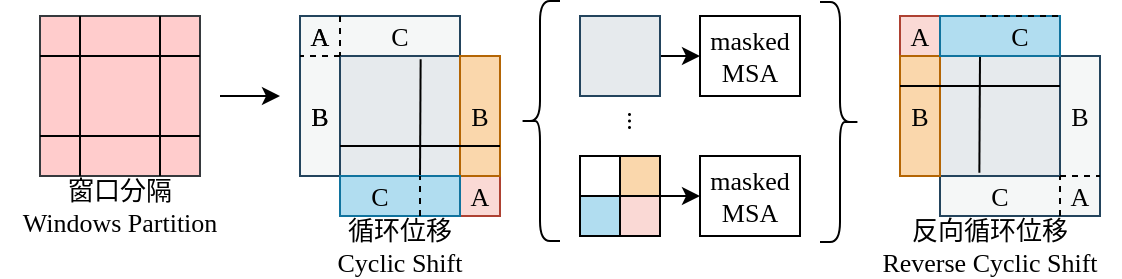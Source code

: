 <mxfile version="21.3.0" type="github">
  <diagram name="第 1 页" id="EcDCA8JuO3WvVQXq8Ct3">
    <mxGraphModel dx="683" dy="384" grid="1" gridSize="10" guides="1" tooltips="1" connect="1" arrows="1" fold="1" page="1" pageScale="1" pageWidth="583" pageHeight="827" math="0" shadow="0">
      <root>
        <mxCell id="0" />
        <mxCell id="1" parent="0" />
        <mxCell id="YpP6A7r4p4-_vK5lrl9E-9" value="" style="group" vertex="1" connectable="0" parent="1">
          <mxGeometry x="30" y="10" width="80" height="80" as="geometry" />
        </mxCell>
        <mxCell id="YpP6A7r4p4-_vK5lrl9E-1" value="" style="whiteSpace=wrap;html=1;aspect=fixed;fillColor=#ffcccc;fillStyle=auto;strokeColor=#36393d;" vertex="1" parent="YpP6A7r4p4-_vK5lrl9E-9">
          <mxGeometry width="80" height="80" as="geometry" />
        </mxCell>
        <mxCell id="YpP6A7r4p4-_vK5lrl9E-5" value="" style="endArrow=none;html=1;rounded=0;exitX=0;exitY=0.25;exitDx=0;exitDy=0;entryX=1;entryY=0.25;entryDx=0;entryDy=0;" edge="1" parent="YpP6A7r4p4-_vK5lrl9E-9" source="YpP6A7r4p4-_vK5lrl9E-1" target="YpP6A7r4p4-_vK5lrl9E-1">
          <mxGeometry width="50" height="50" relative="1" as="geometry">
            <mxPoint x="70" y="90" as="sourcePoint" />
            <mxPoint x="120" y="40" as="targetPoint" />
          </mxGeometry>
        </mxCell>
        <mxCell id="YpP6A7r4p4-_vK5lrl9E-6" value="" style="endArrow=none;html=1;rounded=0;exitX=0;exitY=0.75;exitDx=0;exitDy=0;entryX=1;entryY=0.75;entryDx=0;entryDy=0;" edge="1" parent="YpP6A7r4p4-_vK5lrl9E-9" source="YpP6A7r4p4-_vK5lrl9E-1" target="YpP6A7r4p4-_vK5lrl9E-1">
          <mxGeometry width="50" height="50" relative="1" as="geometry">
            <mxPoint x="10" y="30" as="sourcePoint" />
            <mxPoint x="90" y="30" as="targetPoint" />
          </mxGeometry>
        </mxCell>
        <mxCell id="YpP6A7r4p4-_vK5lrl9E-7" value="" style="endArrow=none;html=1;rounded=0;exitX=0.25;exitY=0;exitDx=0;exitDy=0;entryX=0.25;entryY=1;entryDx=0;entryDy=0;" edge="1" parent="YpP6A7r4p4-_vK5lrl9E-9" source="YpP6A7r4p4-_vK5lrl9E-1" target="YpP6A7r4p4-_vK5lrl9E-1">
          <mxGeometry width="50" height="50" relative="1" as="geometry">
            <mxPoint x="10" y="70" as="sourcePoint" />
            <mxPoint x="90" y="70" as="targetPoint" />
          </mxGeometry>
        </mxCell>
        <mxCell id="YpP6A7r4p4-_vK5lrl9E-8" value="" style="endArrow=none;html=1;rounded=0;exitX=0.75;exitY=1;exitDx=0;exitDy=0;entryX=0.75;entryY=0;entryDx=0;entryDy=0;" edge="1" parent="YpP6A7r4p4-_vK5lrl9E-9" source="YpP6A7r4p4-_vK5lrl9E-1" target="YpP6A7r4p4-_vK5lrl9E-1">
          <mxGeometry width="50" height="50" relative="1" as="geometry">
            <mxPoint x="20" y="80" as="sourcePoint" />
            <mxPoint x="100" y="80" as="targetPoint" />
          </mxGeometry>
        </mxCell>
        <mxCell id="YpP6A7r4p4-_vK5lrl9E-41" value="" style="group;fillColor=default;container=0;" vertex="1" connectable="0" parent="1">
          <mxGeometry x="150" y="10" width="120" height="100" as="geometry" />
        </mxCell>
        <mxCell id="YpP6A7r4p4-_vK5lrl9E-42" value="" style="endArrow=classic;html=1;rounded=0;entryX=0;entryY=0;entryDx=0;entryDy=0;" edge="1" parent="1" target="YpP6A7r4p4-_vK5lrl9E-38">
          <mxGeometry width="50" height="50" relative="1" as="geometry">
            <mxPoint x="120" y="50" as="sourcePoint" />
            <mxPoint x="180" y="40" as="targetPoint" />
          </mxGeometry>
        </mxCell>
        <mxCell id="YpP6A7r4p4-_vK5lrl9E-43" value="窗口分隔&lt;br&gt;&lt;font face=&quot;Times New Roman&quot;&gt;Windows Partition&lt;/font&gt;" style="text;html=1;strokeColor=none;fillColor=none;align=center;verticalAlign=middle;whiteSpace=wrap;rounded=0;fontFamily=宋体;fontSize=13;" vertex="1" parent="1">
          <mxGeometry x="10" y="90" width="120" height="30" as="geometry" />
        </mxCell>
        <mxCell id="YpP6A7r4p4-_vK5lrl9E-44" value="循环位移&lt;br&gt;&lt;font face=&quot;Times New Roman&quot;&gt;Cyclic Shift&lt;/font&gt;" style="text;html=1;strokeColor=none;fillColor=none;align=center;verticalAlign=middle;whiteSpace=wrap;rounded=0;fontFamily=宋体;fontSize=13;" vertex="1" parent="1">
          <mxGeometry x="165" y="110" width="90" height="30" as="geometry" />
        </mxCell>
        <mxCell id="YpP6A7r4p4-_vK5lrl9E-56" style="edgeStyle=orthogonalEdgeStyle;rounded=0;orthogonalLoop=1;jettySize=auto;html=1;exitX=1;exitY=0.5;exitDx=0;exitDy=0;entryX=0;entryY=0.5;entryDx=0;entryDy=0;" edge="1" parent="1" source="YpP6A7r4p4-_vK5lrl9E-45" target="YpP6A7r4p4-_vK5lrl9E-54">
          <mxGeometry relative="1" as="geometry" />
        </mxCell>
        <mxCell id="YpP6A7r4p4-_vK5lrl9E-45" value="" style="whiteSpace=wrap;html=1;aspect=fixed;fillStyle=auto;fillColor=#E6EAED;strokeColor=#23445d;" vertex="1" parent="1">
          <mxGeometry x="300" y="10" width="40" height="40" as="geometry" />
        </mxCell>
        <mxCell id="YpP6A7r4p4-_vK5lrl9E-47" value="" style="rounded=0;whiteSpace=wrap;html=1;fillColor=#FAD9D5;" vertex="1" parent="1">
          <mxGeometry x="320" y="100" width="20" height="20" as="geometry" />
        </mxCell>
        <mxCell id="YpP6A7r4p4-_vK5lrl9E-48" value="" style="rounded=0;whiteSpace=wrap;html=1;fillColor=#B1DDF0;" vertex="1" parent="1">
          <mxGeometry x="300" y="100" width="20" height="20" as="geometry" />
        </mxCell>
        <mxCell id="YpP6A7r4p4-_vK5lrl9E-57" style="edgeStyle=orthogonalEdgeStyle;rounded=0;orthogonalLoop=1;jettySize=auto;html=1;exitX=1;exitY=1;exitDx=0;exitDy=0;entryX=0;entryY=0.5;entryDx=0;entryDy=0;" edge="1" parent="1" source="YpP6A7r4p4-_vK5lrl9E-49" target="YpP6A7r4p4-_vK5lrl9E-55">
          <mxGeometry relative="1" as="geometry" />
        </mxCell>
        <mxCell id="YpP6A7r4p4-_vK5lrl9E-49" value="" style="rounded=0;whiteSpace=wrap;html=1;fillColor=#FAD7AC;" vertex="1" parent="1">
          <mxGeometry x="320" y="80" width="20" height="20" as="geometry" />
        </mxCell>
        <mxCell id="YpP6A7r4p4-_vK5lrl9E-50" value="" style="rounded=0;whiteSpace=wrap;html=1;" vertex="1" parent="1">
          <mxGeometry x="300" y="80" width="20" height="20" as="geometry" />
        </mxCell>
        <mxCell id="YpP6A7r4p4-_vK5lrl9E-51" value="" style="group" vertex="1" connectable="0" parent="1">
          <mxGeometry x="160" y="10" width="110" height="100" as="geometry" />
        </mxCell>
        <mxCell id="YpP6A7r4p4-_vK5lrl9E-11" value="" style="whiteSpace=wrap;html=1;aspect=fixed;fillStyle=auto;fillColor=#F5F7F7;strokeColor=#23445d;" vertex="1" parent="YpP6A7r4p4-_vK5lrl9E-51">
          <mxGeometry width="80" height="80" as="geometry" />
        </mxCell>
        <mxCell id="YpP6A7r4p4-_vK5lrl9E-16" value="" style="whiteSpace=wrap;html=1;aspect=fixed;fillStyle=auto;fillColor=#E6EAED;strokeColor=#23445d;" vertex="1" parent="YpP6A7r4p4-_vK5lrl9E-51">
          <mxGeometry x="20" y="20" width="60" height="60" as="geometry" />
        </mxCell>
        <mxCell id="YpP6A7r4p4-_vK5lrl9E-28" value="" style="rounded=0;whiteSpace=wrap;html=1;fillColor=#fad9d5;strokeColor=#ae4132;" vertex="1" parent="YpP6A7r4p4-_vK5lrl9E-51">
          <mxGeometry x="80" y="80" width="20" height="20" as="geometry" />
        </mxCell>
        <mxCell id="YpP6A7r4p4-_vK5lrl9E-29" value="" style="rounded=0;whiteSpace=wrap;html=1;fillColor=#fad7ac;strokeColor=#b46504;" vertex="1" parent="YpP6A7r4p4-_vK5lrl9E-51">
          <mxGeometry x="80" y="20" width="20" height="60" as="geometry" />
        </mxCell>
        <mxCell id="YpP6A7r4p4-_vK5lrl9E-31" value="" style="endArrow=none;html=1;rounded=0;exitX=0;exitY=0.75;exitDx=0;exitDy=0;entryX=1;entryY=0.75;entryDx=0;entryDy=0;" edge="1" parent="YpP6A7r4p4-_vK5lrl9E-51" source="YpP6A7r4p4-_vK5lrl9E-16" target="YpP6A7r4p4-_vK5lrl9E-29">
          <mxGeometry width="50" height="50" relative="1" as="geometry">
            <mxPoint x="110" y="110" as="sourcePoint" />
            <mxPoint x="160" y="60" as="targetPoint" />
          </mxGeometry>
        </mxCell>
        <mxCell id="YpP6A7r4p4-_vK5lrl9E-32" value="" style="endArrow=none;html=1;rounded=0;exitX=0.672;exitY=0.028;exitDx=0;exitDy=0;exitPerimeter=0;" edge="1" parent="YpP6A7r4p4-_vK5lrl9E-51" source="YpP6A7r4p4-_vK5lrl9E-16">
          <mxGeometry width="50" height="50" relative="1" as="geometry">
            <mxPoint x="150" y="110" as="sourcePoint" />
            <mxPoint x="60" y="80" as="targetPoint" />
          </mxGeometry>
        </mxCell>
        <mxCell id="YpP6A7r4p4-_vK5lrl9E-24" value="A" style="text;html=1;strokeColor=none;fillColor=none;align=center;verticalAlign=middle;whiteSpace=wrap;rounded=0;fontSize=13;fontFamily=Times New Roman;" vertex="1" parent="YpP6A7r4p4-_vK5lrl9E-51">
          <mxGeometry x="70" y="80" width="40" height="20" as="geometry" />
        </mxCell>
        <mxCell id="YpP6A7r4p4-_vK5lrl9E-25" value="B" style="text;html=1;strokeColor=none;fillColor=none;align=center;verticalAlign=middle;whiteSpace=wrap;rounded=0;fontSize=13;fontFamily=Times New Roman;" vertex="1" parent="YpP6A7r4p4-_vK5lrl9E-51">
          <mxGeometry x="70" y="40" width="40" height="20" as="geometry" />
        </mxCell>
        <mxCell id="YpP6A7r4p4-_vK5lrl9E-34" value="" style="rounded=0;whiteSpace=wrap;html=1;fillColor=#b1ddf0;strokeColor=#10739e;" vertex="1" parent="YpP6A7r4p4-_vK5lrl9E-51">
          <mxGeometry x="20" y="80" width="60" height="20" as="geometry" />
        </mxCell>
        <mxCell id="YpP6A7r4p4-_vK5lrl9E-26" value="C" style="text;html=1;strokeColor=none;fillColor=none;align=center;verticalAlign=middle;whiteSpace=wrap;rounded=0;fontSize=13;fontFamily=Times New Roman;" vertex="1" parent="YpP6A7r4p4-_vK5lrl9E-51">
          <mxGeometry x="20" y="80" width="40" height="20" as="geometry" />
        </mxCell>
        <mxCell id="YpP6A7r4p4-_vK5lrl9E-35" value="" style="endArrow=none;dashed=1;html=1;rounded=0;entryX=1;entryY=0;entryDx=0;entryDy=0;" edge="1" parent="YpP6A7r4p4-_vK5lrl9E-51" target="YpP6A7r4p4-_vK5lrl9E-26">
          <mxGeometry width="50" height="50" relative="1" as="geometry">
            <mxPoint x="60" y="100" as="sourcePoint" />
            <mxPoint x="110" y="140" as="targetPoint" />
          </mxGeometry>
        </mxCell>
        <mxCell id="YpP6A7r4p4-_vK5lrl9E-36" value="" style="endArrow=none;dashed=1;html=1;rounded=0;exitX=0;exitY=0;exitDx=0;exitDy=0;entryX=0;entryY=0.25;entryDx=0;entryDy=0;" edge="1" parent="YpP6A7r4p4-_vK5lrl9E-51" source="YpP6A7r4p4-_vK5lrl9E-16" target="YpP6A7r4p4-_vK5lrl9E-11">
          <mxGeometry width="50" height="50" relative="1" as="geometry">
            <mxPoint x="110" y="120" as="sourcePoint" />
            <mxPoint x="160" y="70" as="targetPoint" />
          </mxGeometry>
        </mxCell>
        <mxCell id="YpP6A7r4p4-_vK5lrl9E-37" value="" style="endArrow=none;dashed=1;html=1;rounded=0;exitX=0.25;exitY=0;exitDx=0;exitDy=0;entryX=0;entryY=0;entryDx=0;entryDy=0;" edge="1" parent="YpP6A7r4p4-_vK5lrl9E-51" source="YpP6A7r4p4-_vK5lrl9E-11" target="YpP6A7r4p4-_vK5lrl9E-16">
          <mxGeometry width="50" height="50" relative="1" as="geometry">
            <mxPoint x="30" y="30" as="sourcePoint" />
            <mxPoint x="10" y="30" as="targetPoint" />
          </mxGeometry>
        </mxCell>
        <mxCell id="YpP6A7r4p4-_vK5lrl9E-39" value="C" style="text;html=1;strokeColor=none;fillColor=none;align=center;verticalAlign=middle;whiteSpace=wrap;rounded=0;fontSize=13;fontFamily=Times New Roman;" vertex="1" parent="YpP6A7r4p4-_vK5lrl9E-51">
          <mxGeometry x="30" width="40" height="20" as="geometry" />
        </mxCell>
        <mxCell id="YpP6A7r4p4-_vK5lrl9E-61" value="B" style="text;html=1;strokeColor=none;fillColor=none;align=center;verticalAlign=middle;whiteSpace=wrap;rounded=0;fontSize=13;fontFamily=Times New Roman;" vertex="1" parent="YpP6A7r4p4-_vK5lrl9E-51">
          <mxGeometry x="-10" y="40" width="40" height="20" as="geometry" />
        </mxCell>
        <mxCell id="YpP6A7r4p4-_vK5lrl9E-62" value="A" style="text;html=1;strokeColor=none;fillColor=none;align=center;verticalAlign=middle;whiteSpace=wrap;rounded=0;fontSize=13;fontFamily=Times New Roman;" vertex="1" parent="YpP6A7r4p4-_vK5lrl9E-51">
          <mxGeometry x="-10" width="40" height="20" as="geometry" />
        </mxCell>
        <mxCell id="YpP6A7r4p4-_vK5lrl9E-54" value="&lt;font face=&quot;Times New Roman&quot;&gt;masked&lt;br&gt;MSA&lt;/font&gt;" style="rounded=0;whiteSpace=wrap;html=1;fontSize=13;fontFamily=宋体;" vertex="1" parent="1">
          <mxGeometry x="360" y="10" width="50" height="40" as="geometry" />
        </mxCell>
        <mxCell id="YpP6A7r4p4-_vK5lrl9E-55" value="&lt;font face=&quot;Times New Roman&quot;&gt;masked&lt;br&gt;MSA&lt;/font&gt;" style="rounded=0;whiteSpace=wrap;html=1;fontSize=13;fontFamily=宋体;" vertex="1" parent="1">
          <mxGeometry x="360" y="80" width="50" height="40" as="geometry" />
        </mxCell>
        <mxCell id="YpP6A7r4p4-_vK5lrl9E-58" value="..." style="text;html=1;strokeColor=none;fillColor=none;align=center;verticalAlign=middle;whiteSpace=wrap;rounded=0;rotation=-90;fontSize=13;fontFamily=Times New Roman;" vertex="1" parent="1">
          <mxGeometry x="300" y="55" width="40" height="15" as="geometry" />
        </mxCell>
        <mxCell id="YpP6A7r4p4-_vK5lrl9E-59" value="" style="shape=curlyBracket;whiteSpace=wrap;html=1;rounded=1;labelPosition=left;verticalLabelPosition=middle;align=right;verticalAlign=middle;" vertex="1" parent="1">
          <mxGeometry x="270" y="2.5" width="20" height="120" as="geometry" />
        </mxCell>
        <mxCell id="YpP6A7r4p4-_vK5lrl9E-60" value="" style="shape=curlyBracket;whiteSpace=wrap;html=1;rounded=1;flipH=1;labelPosition=right;verticalLabelPosition=middle;align=left;verticalAlign=middle;" vertex="1" parent="1">
          <mxGeometry x="420" y="3" width="20" height="120" as="geometry" />
        </mxCell>
        <mxCell id="YpP6A7r4p4-_vK5lrl9E-63" value="" style="group" vertex="1" connectable="0" parent="1">
          <mxGeometry x="150" y="10" width="40" height="60" as="geometry" />
        </mxCell>
        <mxCell id="YpP6A7r4p4-_vK5lrl9E-38" value="B" style="text;html=1;strokeColor=none;fillColor=none;align=center;verticalAlign=middle;whiteSpace=wrap;rounded=0;fontSize=13;fontFamily=Times New Roman;" vertex="1" parent="YpP6A7r4p4-_vK5lrl9E-63">
          <mxGeometry y="40" width="40" height="20" as="geometry" />
        </mxCell>
        <mxCell id="YpP6A7r4p4-_vK5lrl9E-40" value="A" style="text;html=1;strokeColor=none;fillColor=none;align=center;verticalAlign=middle;whiteSpace=wrap;rounded=0;fontSize=13;fontFamily=Times New Roman;" vertex="1" parent="YpP6A7r4p4-_vK5lrl9E-63">
          <mxGeometry width="40" height="20" as="geometry" />
        </mxCell>
        <mxCell id="YpP6A7r4p4-_vK5lrl9E-65" value="" style="whiteSpace=wrap;html=1;aspect=fixed;fillStyle=auto;fillColor=#F5F7F7;strokeColor=#23445d;rotation=-180;" vertex="1" parent="1">
          <mxGeometry x="480" y="30" width="80" height="80" as="geometry" />
        </mxCell>
        <mxCell id="YpP6A7r4p4-_vK5lrl9E-66" value="" style="whiteSpace=wrap;html=1;aspect=fixed;fillStyle=auto;fillColor=#E6EAED;strokeColor=#23445d;rotation=-180;" vertex="1" parent="1">
          <mxGeometry x="480" y="30" width="60" height="60" as="geometry" />
        </mxCell>
        <mxCell id="YpP6A7r4p4-_vK5lrl9E-67" value="" style="rounded=0;whiteSpace=wrap;html=1;fillColor=#fad9d5;strokeColor=#ae4132;rotation=-180;" vertex="1" parent="1">
          <mxGeometry x="460" y="10" width="20" height="20" as="geometry" />
        </mxCell>
        <mxCell id="YpP6A7r4p4-_vK5lrl9E-68" value="" style="rounded=0;whiteSpace=wrap;html=1;fillColor=#fad7ac;strokeColor=#b46504;rotation=-180;" vertex="1" parent="1">
          <mxGeometry x="460" y="30" width="20" height="60" as="geometry" />
        </mxCell>
        <mxCell id="YpP6A7r4p4-_vK5lrl9E-69" value="" style="endArrow=none;html=1;rounded=0;exitX=0;exitY=0.75;exitDx=0;exitDy=0;entryX=1;entryY=0.75;entryDx=0;entryDy=0;" edge="1" parent="1" source="YpP6A7r4p4-_vK5lrl9E-66" target="YpP6A7r4p4-_vK5lrl9E-68">
          <mxGeometry width="50" height="50" relative="1" as="geometry">
            <mxPoint x="450" as="sourcePoint" />
            <mxPoint x="400" y="50" as="targetPoint" />
          </mxGeometry>
        </mxCell>
        <mxCell id="YpP6A7r4p4-_vK5lrl9E-70" value="" style="endArrow=none;html=1;rounded=0;exitX=0.672;exitY=0.028;exitDx=0;exitDy=0;exitPerimeter=0;" edge="1" parent="1" source="YpP6A7r4p4-_vK5lrl9E-66">
          <mxGeometry width="50" height="50" relative="1" as="geometry">
            <mxPoint x="410" as="sourcePoint" />
            <mxPoint x="500" y="30" as="targetPoint" />
          </mxGeometry>
        </mxCell>
        <mxCell id="YpP6A7r4p4-_vK5lrl9E-71" value="A" style="text;html=1;strokeColor=none;fillColor=none;align=center;verticalAlign=middle;whiteSpace=wrap;rounded=0;fontSize=13;fontFamily=Times New Roman;rotation=0;" vertex="1" parent="1">
          <mxGeometry x="450" y="10" width="40" height="20" as="geometry" />
        </mxCell>
        <mxCell id="YpP6A7r4p4-_vK5lrl9E-72" value="B" style="text;html=1;strokeColor=none;fillColor=none;align=center;verticalAlign=middle;whiteSpace=wrap;rounded=0;fontSize=13;fontFamily=Times New Roman;rotation=0;" vertex="1" parent="1">
          <mxGeometry x="450" y="50" width="40" height="20" as="geometry" />
        </mxCell>
        <mxCell id="YpP6A7r4p4-_vK5lrl9E-73" value="" style="rounded=0;whiteSpace=wrap;html=1;fillColor=#b1ddf0;strokeColor=#10739e;rotation=-180;" vertex="1" parent="1">
          <mxGeometry x="480" y="10" width="60" height="20" as="geometry" />
        </mxCell>
        <mxCell id="YpP6A7r4p4-_vK5lrl9E-74" value="C" style="text;html=1;strokeColor=none;fillColor=none;align=center;verticalAlign=middle;whiteSpace=wrap;rounded=0;fontSize=13;fontFamily=Times New Roman;rotation=0;" vertex="1" parent="1">
          <mxGeometry x="500" y="10" width="40" height="20" as="geometry" />
        </mxCell>
        <mxCell id="YpP6A7r4p4-_vK5lrl9E-75" value="" style="endArrow=none;dashed=1;html=1;rounded=0;entryX=1;entryY=0;entryDx=0;entryDy=0;" edge="1" parent="1" target="YpP6A7r4p4-_vK5lrl9E-74">
          <mxGeometry width="50" height="50" relative="1" as="geometry">
            <mxPoint x="500" y="10" as="sourcePoint" />
            <mxPoint x="450" y="-30" as="targetPoint" />
          </mxGeometry>
        </mxCell>
        <mxCell id="YpP6A7r4p4-_vK5lrl9E-76" value="" style="endArrow=none;dashed=1;html=1;rounded=0;exitX=0;exitY=0;exitDx=0;exitDy=0;entryX=0;entryY=0.25;entryDx=0;entryDy=0;" edge="1" parent="1" source="YpP6A7r4p4-_vK5lrl9E-66" target="YpP6A7r4p4-_vK5lrl9E-65">
          <mxGeometry width="50" height="50" relative="1" as="geometry">
            <mxPoint x="450" y="-10" as="sourcePoint" />
            <mxPoint x="400" y="40" as="targetPoint" />
          </mxGeometry>
        </mxCell>
        <mxCell id="YpP6A7r4p4-_vK5lrl9E-77" value="" style="endArrow=none;dashed=1;html=1;rounded=0;exitX=0.25;exitY=0;exitDx=0;exitDy=0;entryX=0;entryY=0;entryDx=0;entryDy=0;" edge="1" parent="1" source="YpP6A7r4p4-_vK5lrl9E-65" target="YpP6A7r4p4-_vK5lrl9E-66">
          <mxGeometry width="50" height="50" relative="1" as="geometry">
            <mxPoint x="530" y="80" as="sourcePoint" />
            <mxPoint x="550" y="80" as="targetPoint" />
          </mxGeometry>
        </mxCell>
        <mxCell id="YpP6A7r4p4-_vK5lrl9E-78" value="C" style="text;html=1;strokeColor=none;fillColor=none;align=center;verticalAlign=middle;whiteSpace=wrap;rounded=0;fontSize=13;fontFamily=Times New Roman;rotation=0;" vertex="1" parent="1">
          <mxGeometry x="490" y="90" width="40" height="20" as="geometry" />
        </mxCell>
        <mxCell id="YpP6A7r4p4-_vK5lrl9E-79" value="B" style="text;html=1;strokeColor=none;fillColor=none;align=center;verticalAlign=middle;whiteSpace=wrap;rounded=0;fontSize=13;fontFamily=Times New Roman;rotation=0;" vertex="1" parent="1">
          <mxGeometry x="530" y="50" width="40" height="20" as="geometry" />
        </mxCell>
        <mxCell id="YpP6A7r4p4-_vK5lrl9E-80" value="A" style="text;html=1;strokeColor=none;fillColor=none;align=center;verticalAlign=middle;whiteSpace=wrap;rounded=0;fontSize=13;fontFamily=Times New Roman;rotation=0;" vertex="1" parent="1">
          <mxGeometry x="530" y="90" width="40" height="20" as="geometry" />
        </mxCell>
        <mxCell id="YpP6A7r4p4-_vK5lrl9E-81" value="反向循环位移&lt;br&gt;&lt;font face=&quot;Times New Roman&quot;&gt;Reverse Cyclic Shift&lt;/font&gt;" style="text;html=1;strokeColor=none;fillColor=none;align=center;verticalAlign=middle;whiteSpace=wrap;rounded=0;fontFamily=宋体;fontSize=13;" vertex="1" parent="1">
          <mxGeometry x="450" y="110" width="110" height="30" as="geometry" />
        </mxCell>
      </root>
    </mxGraphModel>
  </diagram>
</mxfile>
